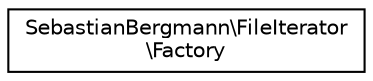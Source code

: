 digraph "Graphical Class Hierarchy"
{
  edge [fontname="Helvetica",fontsize="10",labelfontname="Helvetica",labelfontsize="10"];
  node [fontname="Helvetica",fontsize="10",shape=record];
  rankdir="LR";
  Node0 [label="SebastianBergmann\\FileIterator\l\\Factory",height=0.2,width=0.4,color="black", fillcolor="white", style="filled",URL="$classSebastianBergmann_1_1FileIterator_1_1Factory.html"];
}
